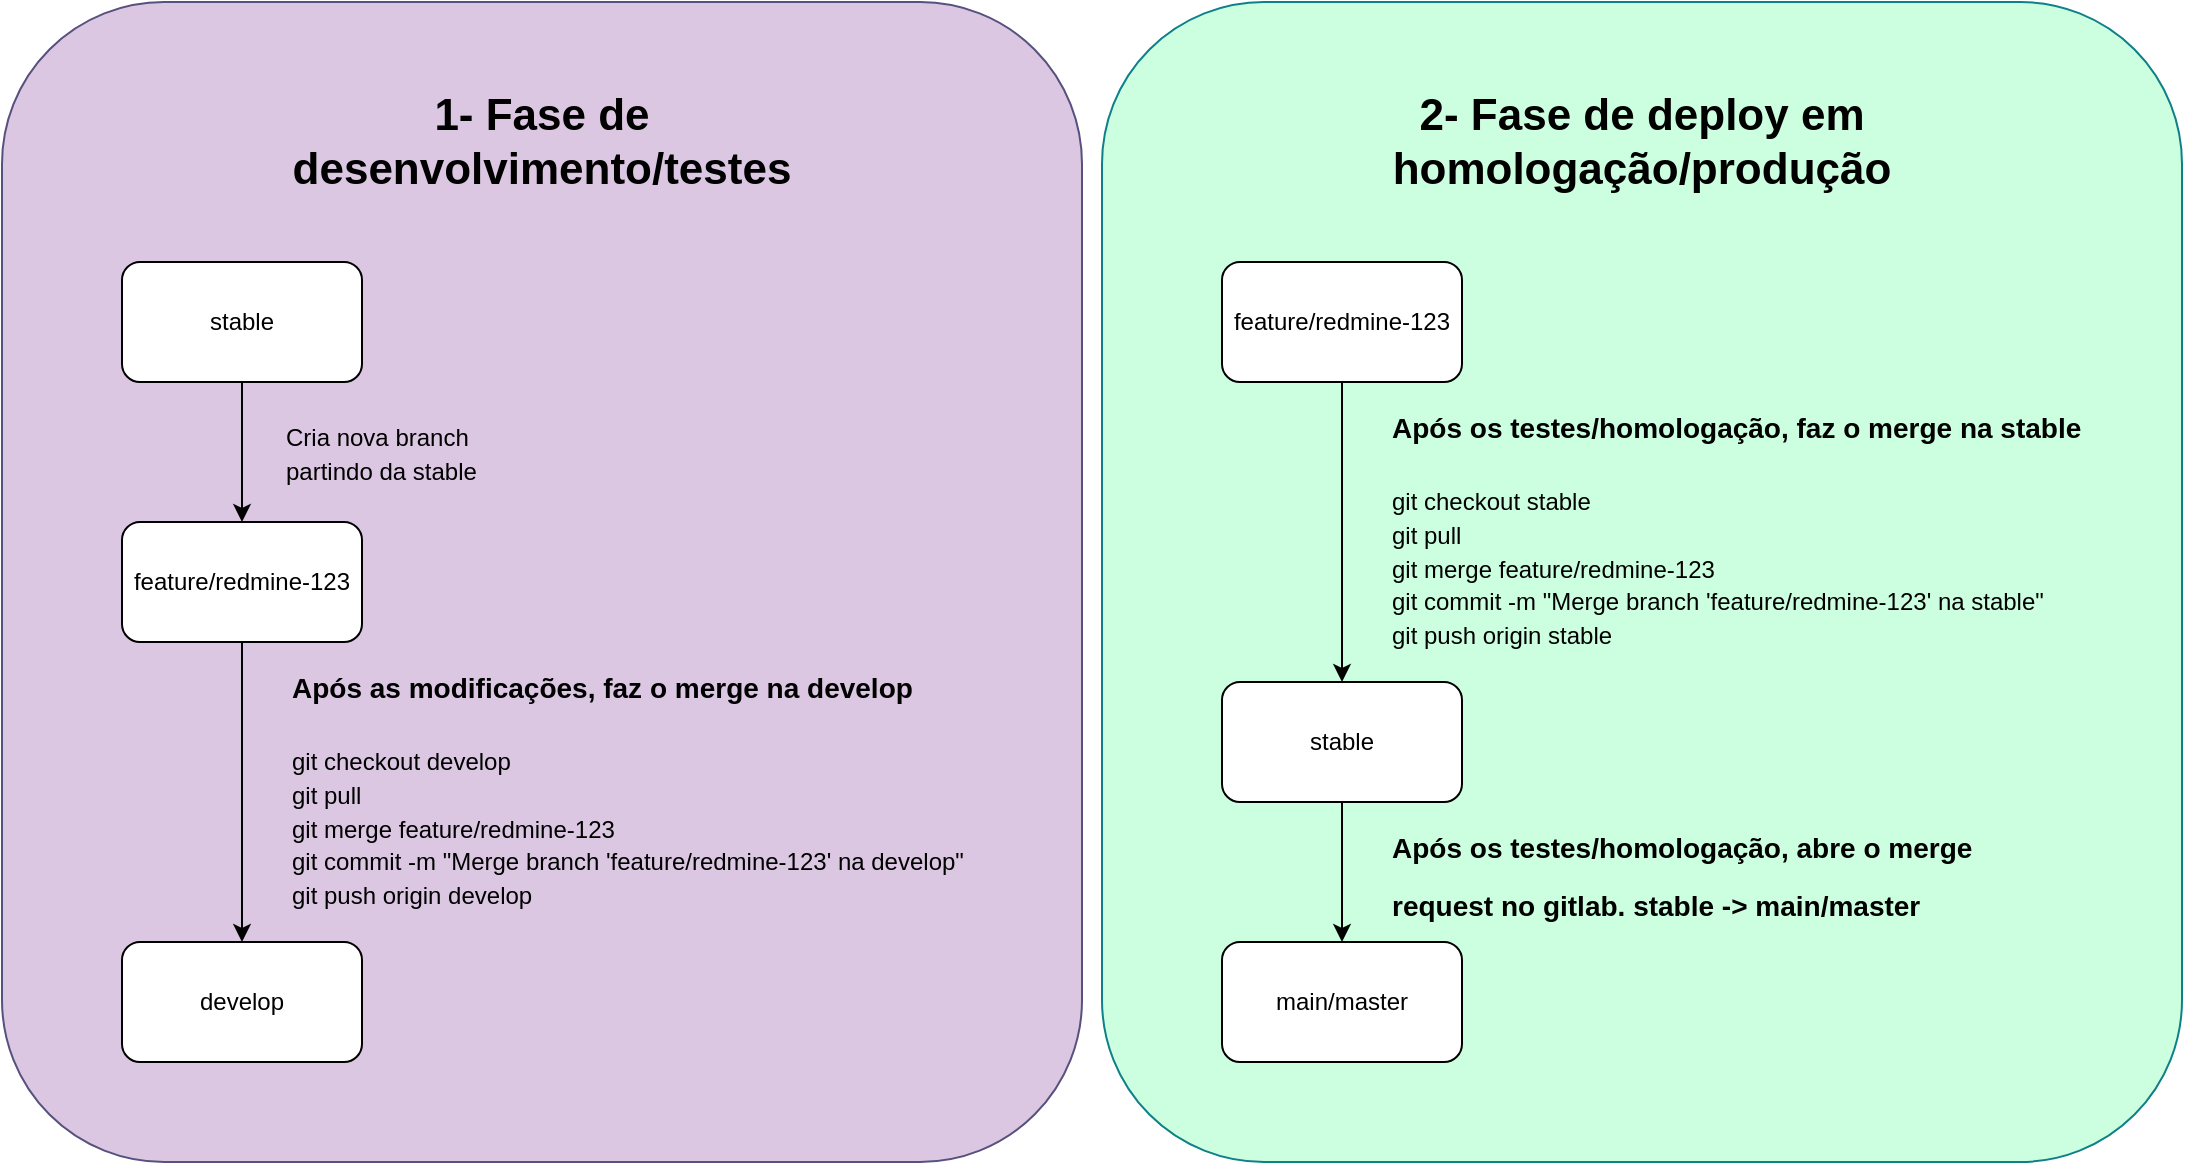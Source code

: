 <mxfile>
    <diagram id="QQacTILwRJj8a70a1Kk_" name="Page-1">
        <mxGraphModel dx="1386" dy="725" grid="1" gridSize="10" guides="1" tooltips="1" connect="1" arrows="1" fold="1" page="1" pageScale="1" pageWidth="827" pageHeight="1169" math="0" shadow="0">
            <root>
                <mxCell id="0"/>
                <mxCell id="1" parent="0"/>
                <mxCell id="19" value="" style="rounded=1;whiteSpace=wrap;html=1;fontSize=12;fillColor=#DBC7E2;strokeColor=#56517e;" vertex="1" parent="1">
                    <mxGeometry x="30" y="10" width="540" height="580" as="geometry"/>
                </mxCell>
                <mxCell id="2" value="stable" style="rounded=1;whiteSpace=wrap;html=1;" vertex="1" parent="1">
                    <mxGeometry x="90" y="140" width="120" height="60" as="geometry"/>
                </mxCell>
                <mxCell id="3" value="feature/redmine-123" style="rounded=1;whiteSpace=wrap;html=1;" vertex="1" parent="1">
                    <mxGeometry x="90" y="270" width="120" height="60" as="geometry"/>
                </mxCell>
                <mxCell id="4" value="" style="endArrow=classic;html=1;entryX=0.5;entryY=0;entryDx=0;entryDy=0;exitX=0.5;exitY=1;exitDx=0;exitDy=0;strokeColor=#000000;" edge="1" parent="1" source="2" target="3">
                    <mxGeometry width="50" height="50" relative="1" as="geometry">
                        <mxPoint x="210" y="160" as="sourcePoint"/>
                        <mxPoint x="730" y="350" as="targetPoint"/>
                    </mxGeometry>
                </mxCell>
                <mxCell id="5" value="develop" style="rounded=1;whiteSpace=wrap;html=1;" vertex="1" parent="1">
                    <mxGeometry x="90" y="480" width="120" height="60" as="geometry"/>
                </mxCell>
                <mxCell id="13" value="&lt;h1 style=&quot;&quot;&gt;&lt;span style=&quot;background-color: initial;&quot;&gt;&lt;font color=&quot;#000000&quot;&gt;&lt;font style=&quot;font-size: 14px;&quot;&gt;Após as modificações, faz o merge na develop&lt;/font&gt;&lt;br&gt;&lt;/font&gt;&lt;/span&gt;&lt;/h1&gt;&lt;h1 style=&quot;font-size: 14px;&quot;&gt;&lt;font color=&quot;#000000&quot; style=&quot;font-size: 12px; font-weight: normal;&quot;&gt;git checkout develop&lt;br&gt;git pull&lt;br&gt;git merge feature/redmine-123&lt;br&gt;git commit -m &quot;Merge branch 'feature/redmine-123' na develop&quot;&lt;br&gt;git push origin develop&lt;/font&gt;&lt;/h1&gt;" style="text;html=1;strokeColor=none;fillColor=none;spacing=5;spacingTop=-20;whiteSpace=wrap;overflow=hidden;rounded=0;" vertex="1" parent="1">
                    <mxGeometry x="170" y="330" width="390" height="140" as="geometry"/>
                </mxCell>
                <mxCell id="14" value="&lt;font color=&quot;#000000&quot; style=&quot;font-size: 12px;&quot;&gt;Cria nova branch partindo da stable&lt;/font&gt;" style="text;html=1;strokeColor=none;fillColor=none;align=left;verticalAlign=middle;whiteSpace=wrap;rounded=0;fontSize=14;" vertex="1" parent="1">
                    <mxGeometry x="170" y="220" width="110" height="30" as="geometry"/>
                </mxCell>
                <mxCell id="21" value="&lt;b&gt;&lt;font style=&quot;font-size: 22px;&quot;&gt;1- Fase de desenvolvimento/testes&lt;/font&gt;&lt;/b&gt;" style="text;html=1;strokeColor=none;fillColor=none;align=center;verticalAlign=middle;whiteSpace=wrap;rounded=0;fontSize=12;fontColor=#000000;" vertex="1" parent="1">
                    <mxGeometry x="170" y="50" width="260" height="60" as="geometry"/>
                </mxCell>
                <mxCell id="22" value="" style="rounded=1;whiteSpace=wrap;html=1;fontSize=12;fillColor=#CCFFDF;strokeColor=#0e8088;" vertex="1" parent="1">
                    <mxGeometry x="580" y="10" width="540" height="580" as="geometry"/>
                </mxCell>
                <mxCell id="23" value="&lt;b&gt;&lt;font style=&quot;font-size: 22px;&quot;&gt;2- Fase de deploy em homologação/produção&lt;/font&gt;&lt;/b&gt;" style="text;html=1;strokeColor=none;fillColor=none;align=center;verticalAlign=middle;whiteSpace=wrap;rounded=0;fontSize=12;fontColor=#000000;" vertex="1" parent="1">
                    <mxGeometry x="720" y="50" width="260" height="60" as="geometry"/>
                </mxCell>
                <mxCell id="24" value="stable" style="rounded=1;whiteSpace=wrap;html=1;" vertex="1" parent="1">
                    <mxGeometry x="640" y="350" width="120" height="60" as="geometry"/>
                </mxCell>
                <mxCell id="25" value="feature/redmine-123" style="rounded=1;whiteSpace=wrap;html=1;" vertex="1" parent="1">
                    <mxGeometry x="640" y="140" width="120" height="60" as="geometry"/>
                </mxCell>
                <mxCell id="26" value="&lt;h1 style=&quot;&quot;&gt;&lt;span style=&quot;background-color: initial;&quot;&gt;&lt;font color=&quot;#000000&quot;&gt;&lt;font style=&quot;font-size: 14px;&quot;&gt;Após os testes/homologação,&amp;nbsp;faz o merge na stable&lt;/font&gt;&lt;br&gt;&lt;/font&gt;&lt;/span&gt;&lt;/h1&gt;&lt;h1 style=&quot;font-size: 14px;&quot;&gt;&lt;font color=&quot;#000000&quot; style=&quot;font-size: 12px; font-weight: normal;&quot;&gt;git checkout stable&lt;br&gt;git pull&lt;br&gt;git merge feature/redmine-123&lt;br&gt;git commit -m &quot;Merge branch 'feature/redmine-123' na stable&quot;&lt;br&gt;git push origin stable&lt;/font&gt;&lt;/h1&gt;" style="text;html=1;strokeColor=none;fillColor=none;spacing=5;spacingTop=-20;whiteSpace=wrap;overflow=hidden;rounded=0;" vertex="1" parent="1">
                    <mxGeometry x="720" y="200" width="390" height="140" as="geometry"/>
                </mxCell>
                <mxCell id="28" value="main/master" style="rounded=1;whiteSpace=wrap;html=1;" vertex="1" parent="1">
                    <mxGeometry x="640" y="480" width="120" height="60" as="geometry"/>
                </mxCell>
                <mxCell id="30" value="&lt;h1 style=&quot;&quot;&gt;&lt;span style=&quot;background-color: initial;&quot;&gt;&lt;font color=&quot;#000000&quot;&gt;&lt;font style=&quot;font-size: 14px;&quot;&gt;Após os testes/homologação,&amp;nbsp;abre o merge request no gitlab. stable -&amp;gt; main/master&lt;/font&gt;&lt;/font&gt;&lt;/span&gt;&lt;/h1&gt;" style="text;html=1;strokeColor=none;fillColor=none;spacing=5;spacingTop=-20;whiteSpace=wrap;overflow=hidden;rounded=0;" vertex="1" parent="1">
                    <mxGeometry x="720" y="410" width="320" height="70" as="geometry"/>
                </mxCell>
                <mxCell id="31" value="" style="endArrow=classic;html=1;entryX=0.5;entryY=0;entryDx=0;entryDy=0;exitX=0.5;exitY=1;exitDx=0;exitDy=0;strokeColor=#000000;" edge="1" parent="1" source="3" target="5">
                    <mxGeometry width="50" height="50" relative="1" as="geometry">
                        <mxPoint x="160" y="210" as="sourcePoint"/>
                        <mxPoint x="160" y="280" as="targetPoint"/>
                    </mxGeometry>
                </mxCell>
                <mxCell id="32" value="" style="endArrow=classic;html=1;entryX=0.5;entryY=0;entryDx=0;entryDy=0;strokeColor=#000000;exitX=0.5;exitY=1;exitDx=0;exitDy=0;" edge="1" parent="1" source="25" target="24">
                    <mxGeometry width="50" height="50" relative="1" as="geometry">
                        <mxPoint x="699.5" y="200" as="sourcePoint"/>
                        <mxPoint x="699.5" y="270" as="targetPoint"/>
                    </mxGeometry>
                </mxCell>
                <mxCell id="33" value="" style="endArrow=classic;html=1;strokeColor=#000000;exitX=0.5;exitY=1;exitDx=0;exitDy=0;" edge="1" parent="1" source="24">
                    <mxGeometry width="50" height="50" relative="1" as="geometry">
                        <mxPoint x="700" y="430" as="sourcePoint"/>
                        <mxPoint x="700" y="480" as="targetPoint"/>
                    </mxGeometry>
                </mxCell>
            </root>
        </mxGraphModel>
    </diagram>
</mxfile>